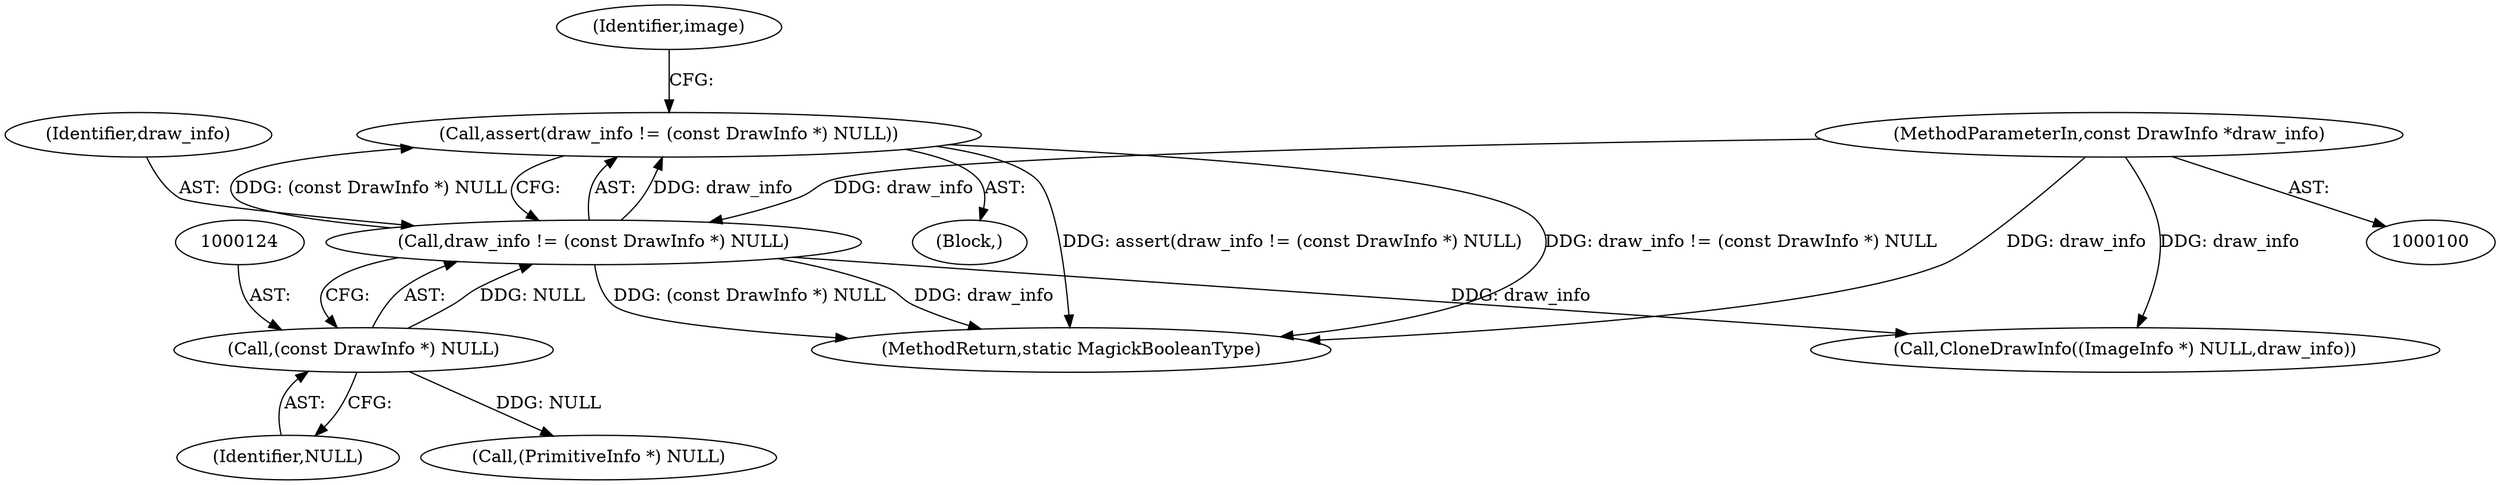 digraph "0_ImageMagick_726812fa2fa7ce16bcf58f6e115f65427a1c0950_0@API" {
"1000120" [label="(Call,assert(draw_info != (const DrawInfo *) NULL))"];
"1000121" [label="(Call,draw_info != (const DrawInfo *) NULL)"];
"1000101" [label="(MethodParameterIn,const DrawInfo *draw_info)"];
"1000123" [label="(Call,(const DrawInfo *) NULL)"];
"1000761" [label="(MethodReturn,static MagickBooleanType)"];
"1000125" [label="(Identifier,NULL)"];
"1000122" [label="(Identifier,draw_info)"];
"1000174" [label="(Call,(PrimitiveInfo *) NULL)"];
"1000121" [label="(Call,draw_info != (const DrawInfo *) NULL)"];
"1000120" [label="(Call,assert(draw_info != (const DrawInfo *) NULL))"];
"1000105" [label="(Block,)"];
"1000101" [label="(MethodParameterIn,const DrawInfo *draw_info)"];
"1000181" [label="(Call,CloneDrawInfo((ImageInfo *) NULL,draw_info))"];
"1000129" [label="(Identifier,image)"];
"1000123" [label="(Call,(const DrawInfo *) NULL)"];
"1000120" -> "1000105"  [label="AST: "];
"1000120" -> "1000121"  [label="CFG: "];
"1000121" -> "1000120"  [label="AST: "];
"1000129" -> "1000120"  [label="CFG: "];
"1000120" -> "1000761"  [label="DDG: draw_info != (const DrawInfo *) NULL"];
"1000120" -> "1000761"  [label="DDG: assert(draw_info != (const DrawInfo *) NULL)"];
"1000121" -> "1000120"  [label="DDG: draw_info"];
"1000121" -> "1000120"  [label="DDG: (const DrawInfo *) NULL"];
"1000121" -> "1000123"  [label="CFG: "];
"1000122" -> "1000121"  [label="AST: "];
"1000123" -> "1000121"  [label="AST: "];
"1000121" -> "1000761"  [label="DDG: (const DrawInfo *) NULL"];
"1000121" -> "1000761"  [label="DDG: draw_info"];
"1000101" -> "1000121"  [label="DDG: draw_info"];
"1000123" -> "1000121"  [label="DDG: NULL"];
"1000121" -> "1000181"  [label="DDG: draw_info"];
"1000101" -> "1000100"  [label="AST: "];
"1000101" -> "1000761"  [label="DDG: draw_info"];
"1000101" -> "1000181"  [label="DDG: draw_info"];
"1000123" -> "1000125"  [label="CFG: "];
"1000124" -> "1000123"  [label="AST: "];
"1000125" -> "1000123"  [label="AST: "];
"1000123" -> "1000174"  [label="DDG: NULL"];
}

